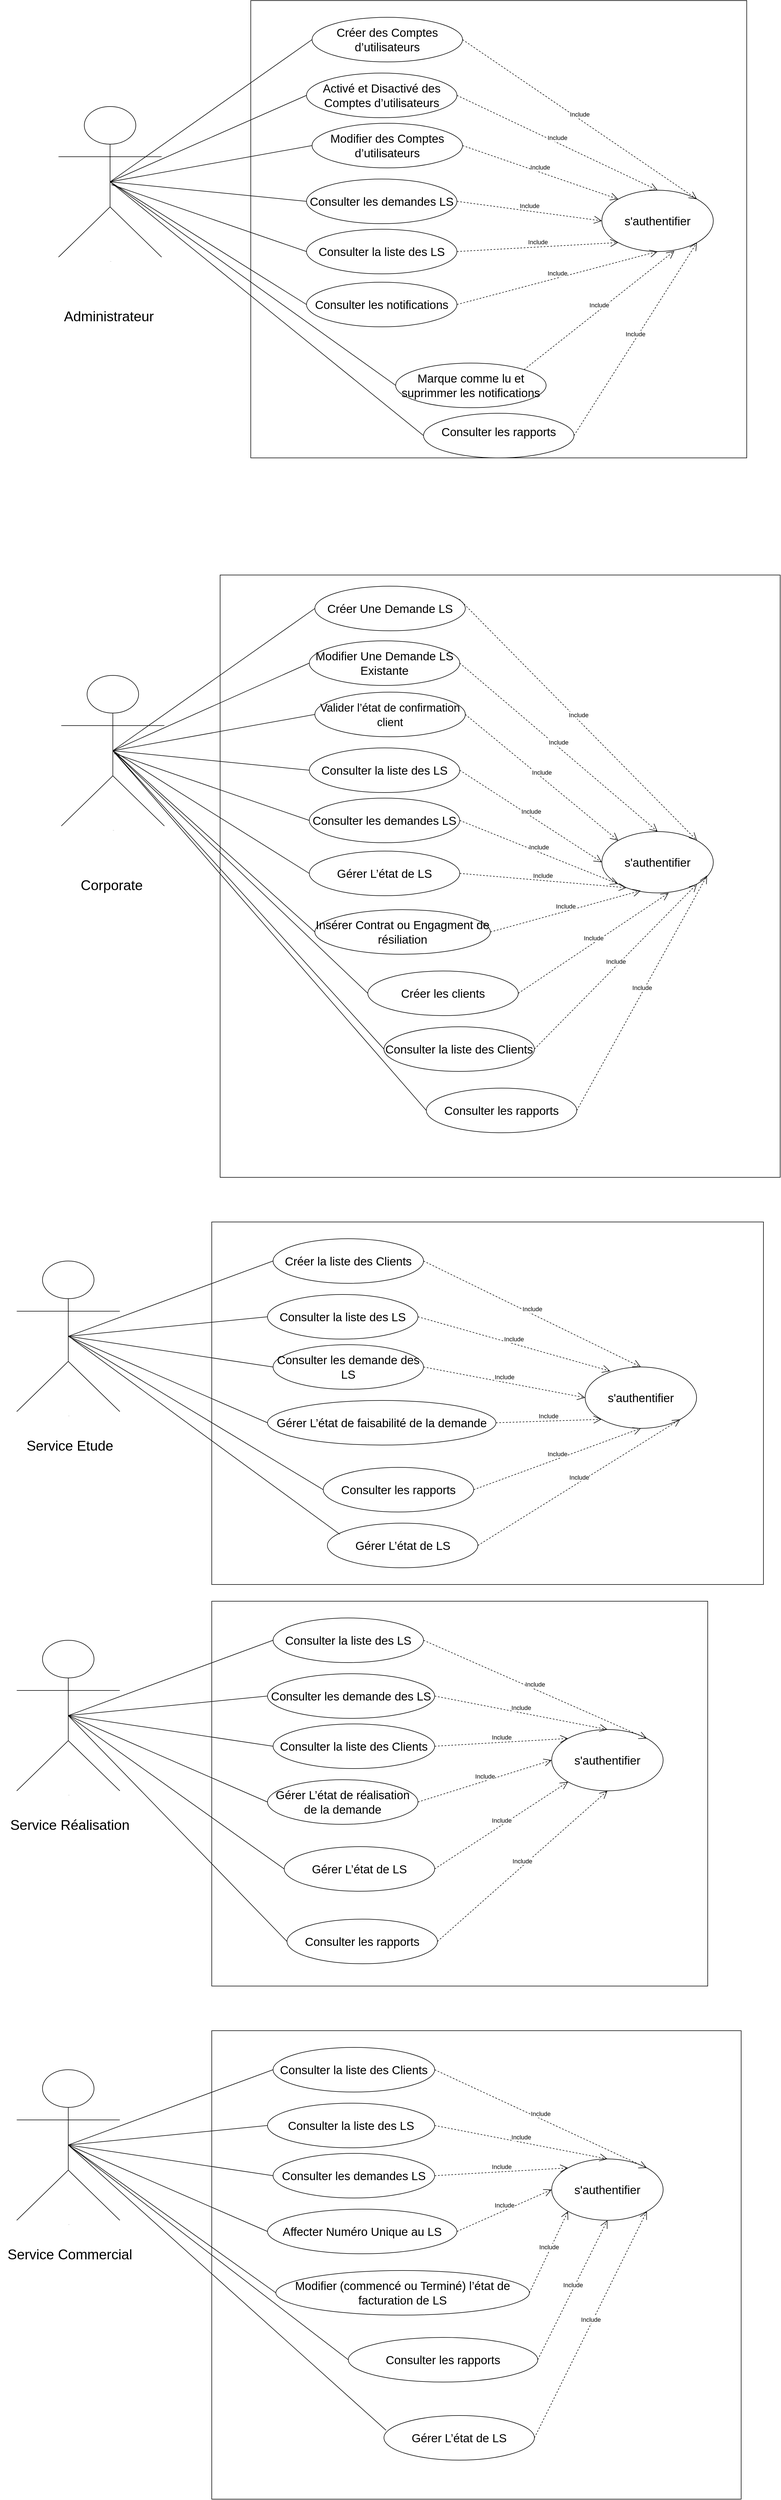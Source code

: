 <mxfile version="26.2.14">
  <diagram name="Page-1" id="JKB1Q_dsv453kCpJvN35">
    <mxGraphModel dx="4995" dy="2280" grid="1" gridSize="10" guides="1" tooltips="1" connect="1" arrows="1" fold="1" page="1" pageScale="1" pageWidth="827" pageHeight="1169" math="0" shadow="0">
      <root>
        <mxCell id="0" />
        <mxCell id="1" parent="0" />
        <mxCell id="adPUmb_lFDzNgX6bCpGh-2" value="" style="rounded=0;whiteSpace=wrap;html=1;" vertex="1" parent="1">
          <mxGeometry x="135" y="1070" width="1005" height="1080" as="geometry" />
        </mxCell>
        <mxCell id="adPUmb_lFDzNgX6bCpGh-3" value="" style="rounded=0;whiteSpace=wrap;html=1;" vertex="1" parent="1">
          <mxGeometry x="190" y="40" width="890" height="820" as="geometry" />
        </mxCell>
        <mxCell id="adPUmb_lFDzNgX6bCpGh-4" value="Actor" style="shape=umlActor;verticalLabelPosition=bottom;verticalAlign=top;html=1;outlineConnect=0;fontSize=1;" vertex="1" parent="1">
          <mxGeometry x="-155" y="230" width="185" height="270" as="geometry" />
        </mxCell>
        <mxCell id="adPUmb_lFDzNgX6bCpGh-5" value="Administrateur" style="text;html=1;align=center;verticalAlign=middle;resizable=0;points=[];autosize=1;strokeColor=none;fillColor=none;fontSize=25;" vertex="1" parent="1">
          <mxGeometry x="-155" y="585" width="180" height="40" as="geometry" />
        </mxCell>
        <mxCell id="adPUmb_lFDzNgX6bCpGh-6" value=" Créer des Comptes d’utilisateurs" style="ellipse;whiteSpace=wrap;html=1;fontSize=21;" vertex="1" parent="1">
          <mxGeometry x="300" y="70" width="270" height="80" as="geometry" />
        </mxCell>
        <mxCell id="adPUmb_lFDzNgX6bCpGh-7" value="&lt;font style=&quot;font-size: 21px;&quot;&gt;Consulter les demandes LS&lt;/font&gt;" style="ellipse;whiteSpace=wrap;html=1;" vertex="1" parent="1">
          <mxGeometry x="290" y="360" width="270" height="80" as="geometry" />
        </mxCell>
        <mxCell id="adPUmb_lFDzNgX6bCpGh-8" value="&lt;font style=&quot;font-size: 21px;&quot;&gt;Consulter la liste des LS&lt;/font&gt;" style="ellipse;whiteSpace=wrap;html=1;" vertex="1" parent="1">
          <mxGeometry x="290" y="450" width="270" height="80" as="geometry" />
        </mxCell>
        <mxCell id="adPUmb_lFDzNgX6bCpGh-9" value="&lt;font style=&quot;font-size: 21px;&quot;&gt;Activé et Disactivé des Comptes d’utilisateurs&lt;/font&gt;" style="ellipse;whiteSpace=wrap;html=1;" vertex="1" parent="1">
          <mxGeometry x="290" y="170" width="270" height="80" as="geometry" />
        </mxCell>
        <mxCell id="adPUmb_lFDzNgX6bCpGh-10" value="&lt;font style=&quot;font-size: 21px;&quot;&gt;Consulter les notifications&lt;/font&gt;" style="ellipse;whiteSpace=wrap;html=1;" vertex="1" parent="1">
          <mxGeometry x="290" y="545" width="270" height="80" as="geometry" />
        </mxCell>
        <mxCell id="adPUmb_lFDzNgX6bCpGh-11" value="&lt;font style=&quot;font-size: 21px;&quot;&gt;Marque comme lu et suprimmer les notifications&lt;/font&gt;" style="ellipse;whiteSpace=wrap;html=1;" vertex="1" parent="1">
          <mxGeometry x="450" y="690" width="270" height="80" as="geometry" />
        </mxCell>
        <mxCell id="adPUmb_lFDzNgX6bCpGh-12" value="Modifier des Comptes d’utilisateurs" style="ellipse;whiteSpace=wrap;html=1;fontSize=21;" vertex="1" parent="1">
          <mxGeometry x="300" y="260" width="270" height="80" as="geometry" />
        </mxCell>
        <mxCell id="adPUmb_lFDzNgX6bCpGh-13" value="&lt;font style=&quot;font-size: 21px;&quot;&gt;Consulter les rapports&lt;/font&gt;&lt;div&gt;&lt;br&gt;&lt;/div&gt;" style="ellipse;whiteSpace=wrap;html=1;" vertex="1" parent="1">
          <mxGeometry x="500" y="780" width="270" height="80" as="geometry" />
        </mxCell>
        <mxCell id="adPUmb_lFDzNgX6bCpGh-14" value="" style="endArrow=none;html=1;rounded=0;exitX=0.5;exitY=0.5;exitDx=0;exitDy=0;exitPerimeter=0;entryX=0;entryY=0.5;entryDx=0;entryDy=0;" edge="1" parent="1" source="adPUmb_lFDzNgX6bCpGh-4" target="adPUmb_lFDzNgX6bCpGh-6">
          <mxGeometry width="50" height="50" relative="1" as="geometry">
            <mxPoint x="190" y="450" as="sourcePoint" />
            <mxPoint x="240" y="400" as="targetPoint" />
          </mxGeometry>
        </mxCell>
        <mxCell id="adPUmb_lFDzNgX6bCpGh-15" value="" style="endArrow=none;html=1;rounded=0;exitX=0.5;exitY=0.5;exitDx=0;exitDy=0;exitPerimeter=0;entryX=0;entryY=0.5;entryDx=0;entryDy=0;" edge="1" parent="1" source="adPUmb_lFDzNgX6bCpGh-4" target="adPUmb_lFDzNgX6bCpGh-12">
          <mxGeometry width="50" height="50" relative="1" as="geometry">
            <mxPoint x="190" y="450" as="sourcePoint" />
            <mxPoint x="240" y="400" as="targetPoint" />
          </mxGeometry>
        </mxCell>
        <mxCell id="adPUmb_lFDzNgX6bCpGh-16" value="" style="endArrow=none;html=1;rounded=0;exitX=0.5;exitY=0.5;exitDx=0;exitDy=0;exitPerimeter=0;entryX=0;entryY=0.5;entryDx=0;entryDy=0;" edge="1" parent="1" source="adPUmb_lFDzNgX6bCpGh-4" target="adPUmb_lFDzNgX6bCpGh-9">
          <mxGeometry width="50" height="50" relative="1" as="geometry">
            <mxPoint x="190" y="450" as="sourcePoint" />
            <mxPoint x="240" y="400" as="targetPoint" />
          </mxGeometry>
        </mxCell>
        <mxCell id="adPUmb_lFDzNgX6bCpGh-17" value="" style="endArrow=none;html=1;rounded=0;exitX=0.5;exitY=0.5;exitDx=0;exitDy=0;exitPerimeter=0;entryX=0;entryY=0.5;entryDx=0;entryDy=0;" edge="1" parent="1" source="adPUmb_lFDzNgX6bCpGh-4" target="adPUmb_lFDzNgX6bCpGh-7">
          <mxGeometry width="50" height="50" relative="1" as="geometry">
            <mxPoint x="190" y="450" as="sourcePoint" />
            <mxPoint x="240" y="400" as="targetPoint" />
          </mxGeometry>
        </mxCell>
        <mxCell id="adPUmb_lFDzNgX6bCpGh-18" value="" style="endArrow=none;html=1;rounded=0;entryX=0;entryY=0.5;entryDx=0;entryDy=0;" edge="1" parent="1" target="adPUmb_lFDzNgX6bCpGh-8">
          <mxGeometry width="50" height="50" relative="1" as="geometry">
            <mxPoint x="-60" y="370" as="sourcePoint" />
            <mxPoint x="240" y="400" as="targetPoint" />
          </mxGeometry>
        </mxCell>
        <mxCell id="adPUmb_lFDzNgX6bCpGh-19" value="" style="endArrow=none;html=1;rounded=0;entryX=0;entryY=0.5;entryDx=0;entryDy=0;exitX=0.5;exitY=0.5;exitDx=0;exitDy=0;exitPerimeter=0;" edge="1" parent="1" source="adPUmb_lFDzNgX6bCpGh-4" target="adPUmb_lFDzNgX6bCpGh-10">
          <mxGeometry width="50" height="50" relative="1" as="geometry">
            <mxPoint y="340" as="sourcePoint" />
            <mxPoint x="240" y="400" as="targetPoint" />
          </mxGeometry>
        </mxCell>
        <mxCell id="adPUmb_lFDzNgX6bCpGh-20" value="" style="endArrow=none;html=1;rounded=0;entryX=0;entryY=0.5;entryDx=0;entryDy=0;" edge="1" parent="1" target="adPUmb_lFDzNgX6bCpGh-11">
          <mxGeometry width="50" height="50" relative="1" as="geometry">
            <mxPoint x="-62" y="365" as="sourcePoint" />
            <mxPoint x="240" y="400" as="targetPoint" />
          </mxGeometry>
        </mxCell>
        <mxCell id="adPUmb_lFDzNgX6bCpGh-21" value="" style="endArrow=none;html=1;rounded=0;exitX=0.5;exitY=0.5;exitDx=0;exitDy=0;exitPerimeter=0;entryX=0;entryY=0.5;entryDx=0;entryDy=0;" edge="1" parent="1" source="adPUmb_lFDzNgX6bCpGh-4" target="adPUmb_lFDzNgX6bCpGh-13">
          <mxGeometry width="50" height="50" relative="1" as="geometry">
            <mxPoint x="190" y="520" as="sourcePoint" />
            <mxPoint x="240" y="470" as="targetPoint" />
          </mxGeometry>
        </mxCell>
        <mxCell id="adPUmb_lFDzNgX6bCpGh-22" value="Actor" style="shape=umlActor;verticalLabelPosition=bottom;verticalAlign=top;html=1;outlineConnect=0;fontSize=1;" vertex="1" parent="1">
          <mxGeometry x="-150" y="1250" width="185" height="270" as="geometry" />
        </mxCell>
        <mxCell id="adPUmb_lFDzNgX6bCpGh-23" value="Corporate" style="text;html=1;align=center;verticalAlign=middle;resizable=0;points=[];autosize=1;strokeColor=none;fillColor=none;fontSize=25;" vertex="1" parent="1">
          <mxGeometry x="-125" y="1605" width="130" height="40" as="geometry" />
        </mxCell>
        <mxCell id="adPUmb_lFDzNgX6bCpGh-24" value=" Créer Une Demande LS" style="ellipse;whiteSpace=wrap;html=1;fontSize=21;" vertex="1" parent="1">
          <mxGeometry x="305" y="1090" width="270" height="80" as="geometry" />
        </mxCell>
        <mxCell id="adPUmb_lFDzNgX6bCpGh-25" value="&lt;font style=&quot;font-size: 21px;&quot;&gt;Consulter la liste des LS&lt;/font&gt;" style="ellipse;whiteSpace=wrap;html=1;" vertex="1" parent="1">
          <mxGeometry x="295" y="1380" width="270" height="80" as="geometry" />
        </mxCell>
        <mxCell id="adPUmb_lFDzNgX6bCpGh-26" value="&lt;font style=&quot;font-size: 21px;&quot;&gt;Modifier Une Demande LS&lt;/font&gt;&lt;div&gt;&lt;font style=&quot;font-size: 21px;&quot;&gt;Existante&lt;/font&gt;&lt;/div&gt;" style="ellipse;whiteSpace=wrap;html=1;" vertex="1" parent="1">
          <mxGeometry x="295" y="1188" width="270" height="80" as="geometry" />
        </mxCell>
        <mxCell id="adPUmb_lFDzNgX6bCpGh-27" value="&lt;font style=&quot;font-size: 21px;&quot;&gt;Gérer L’état de LS&lt;/font&gt;" style="ellipse;whiteSpace=wrap;html=1;" vertex="1" parent="1">
          <mxGeometry x="295" y="1565" width="270" height="80" as="geometry" />
        </mxCell>
        <mxCell id="adPUmb_lFDzNgX6bCpGh-28" value="&lt;font style=&quot;font-size: 21px;&quot;&gt;Insérer Contrat ou Engagment de résiliation&lt;/font&gt;" style="ellipse;whiteSpace=wrap;html=1;" vertex="1" parent="1">
          <mxGeometry x="305" y="1670" width="315" height="80" as="geometry" />
        </mxCell>
        <mxCell id="adPUmb_lFDzNgX6bCpGh-29" value="&lt;font style=&quot;font-size: 20px;&quot;&gt;Valider l’état de confirmation client&lt;/font&gt;" style="ellipse;whiteSpace=wrap;html=1;fontSize=21;" vertex="1" parent="1">
          <mxGeometry x="305" y="1280" width="270" height="80" as="geometry" />
        </mxCell>
        <mxCell id="adPUmb_lFDzNgX6bCpGh-30" value="&lt;div&gt;&lt;font style=&quot;font-size: 21px;&quot;&gt;Créer les clients&lt;/font&gt;&lt;/div&gt;" style="ellipse;whiteSpace=wrap;html=1;" vertex="1" parent="1">
          <mxGeometry x="400" y="1780" width="270" height="80" as="geometry" />
        </mxCell>
        <mxCell id="adPUmb_lFDzNgX6bCpGh-31" value="" style="endArrow=none;html=1;rounded=0;exitX=0.5;exitY=0.5;exitDx=0;exitDy=0;exitPerimeter=0;entryX=0;entryY=0.5;entryDx=0;entryDy=0;" edge="1" parent="1" source="adPUmb_lFDzNgX6bCpGh-22" target="adPUmb_lFDzNgX6bCpGh-24">
          <mxGeometry width="50" height="50" relative="1" as="geometry">
            <mxPoint x="195" y="1470" as="sourcePoint" />
            <mxPoint x="245" y="1420" as="targetPoint" />
          </mxGeometry>
        </mxCell>
        <mxCell id="adPUmb_lFDzNgX6bCpGh-32" value="" style="endArrow=none;html=1;rounded=0;exitX=0.5;exitY=0.5;exitDx=0;exitDy=0;exitPerimeter=0;entryX=0;entryY=0.5;entryDx=0;entryDy=0;" edge="1" parent="1" source="adPUmb_lFDzNgX6bCpGh-22" target="adPUmb_lFDzNgX6bCpGh-29">
          <mxGeometry width="50" height="50" relative="1" as="geometry">
            <mxPoint x="195" y="1470" as="sourcePoint" />
            <mxPoint x="245" y="1420" as="targetPoint" />
          </mxGeometry>
        </mxCell>
        <mxCell id="adPUmb_lFDzNgX6bCpGh-33" value="" style="endArrow=none;html=1;rounded=0;exitX=0.5;exitY=0.5;exitDx=0;exitDy=0;exitPerimeter=0;entryX=0;entryY=0.5;entryDx=0;entryDy=0;" edge="1" parent="1" source="adPUmb_lFDzNgX6bCpGh-22" target="adPUmb_lFDzNgX6bCpGh-26">
          <mxGeometry width="50" height="50" relative="1" as="geometry">
            <mxPoint x="195" y="1470" as="sourcePoint" />
            <mxPoint x="245" y="1420" as="targetPoint" />
          </mxGeometry>
        </mxCell>
        <mxCell id="adPUmb_lFDzNgX6bCpGh-34" value="" style="endArrow=none;html=1;rounded=0;exitX=0.5;exitY=0.5;exitDx=0;exitDy=0;exitPerimeter=0;entryX=0;entryY=0.5;entryDx=0;entryDy=0;" edge="1" parent="1" source="adPUmb_lFDzNgX6bCpGh-22" target="adPUmb_lFDzNgX6bCpGh-25">
          <mxGeometry width="50" height="50" relative="1" as="geometry">
            <mxPoint x="195" y="1470" as="sourcePoint" />
            <mxPoint x="245" y="1420" as="targetPoint" />
          </mxGeometry>
        </mxCell>
        <mxCell id="adPUmb_lFDzNgX6bCpGh-35" value="" style="endArrow=none;html=1;rounded=0;entryX=0;entryY=0.5;entryDx=0;entryDy=0;" edge="1" parent="1" target="adPUmb_lFDzNgX6bCpGh-39">
          <mxGeometry width="50" height="50" relative="1" as="geometry">
            <mxPoint x="-55" y="1390" as="sourcePoint" />
            <mxPoint x="240" y="1490" as="targetPoint" />
          </mxGeometry>
        </mxCell>
        <mxCell id="adPUmb_lFDzNgX6bCpGh-36" value="" style="endArrow=none;html=1;rounded=0;entryX=0;entryY=0.5;entryDx=0;entryDy=0;exitX=0.5;exitY=0.5;exitDx=0;exitDy=0;exitPerimeter=0;" edge="1" parent="1" source="adPUmb_lFDzNgX6bCpGh-22" target="adPUmb_lFDzNgX6bCpGh-27">
          <mxGeometry width="50" height="50" relative="1" as="geometry">
            <mxPoint x="5" y="1360" as="sourcePoint" />
            <mxPoint x="245" y="1420" as="targetPoint" />
          </mxGeometry>
        </mxCell>
        <mxCell id="adPUmb_lFDzNgX6bCpGh-37" value="" style="endArrow=none;html=1;rounded=0;entryX=0;entryY=0.5;entryDx=0;entryDy=0;" edge="1" parent="1" target="adPUmb_lFDzNgX6bCpGh-28">
          <mxGeometry width="50" height="50" relative="1" as="geometry">
            <mxPoint x="-57" y="1385" as="sourcePoint" />
            <mxPoint x="245" y="1420" as="targetPoint" />
          </mxGeometry>
        </mxCell>
        <mxCell id="adPUmb_lFDzNgX6bCpGh-38" value="" style="endArrow=none;html=1;rounded=0;exitX=0.5;exitY=0.5;exitDx=0;exitDy=0;exitPerimeter=0;entryX=0;entryY=0.5;entryDx=0;entryDy=0;" edge="1" parent="1" source="adPUmb_lFDzNgX6bCpGh-22" target="adPUmb_lFDzNgX6bCpGh-30">
          <mxGeometry width="50" height="50" relative="1" as="geometry">
            <mxPoint x="195" y="1540" as="sourcePoint" />
            <mxPoint x="245" y="1490" as="targetPoint" />
          </mxGeometry>
        </mxCell>
        <mxCell id="adPUmb_lFDzNgX6bCpGh-39" value="&lt;font style=&quot;font-size: 21px;&quot;&gt;Consulter les demandes LS&lt;/font&gt;" style="ellipse;whiteSpace=wrap;html=1;" vertex="1" parent="1">
          <mxGeometry x="295" y="1470" width="270" height="80" as="geometry" />
        </mxCell>
        <mxCell id="adPUmb_lFDzNgX6bCpGh-40" value="&lt;div&gt;&lt;font style=&quot;font-size: 21px;&quot;&gt;Consulter la liste des Clients&lt;/font&gt;&lt;/div&gt;" style="ellipse;whiteSpace=wrap;html=1;" vertex="1" parent="1">
          <mxGeometry x="429" y="1880" width="270" height="80" as="geometry" />
        </mxCell>
        <mxCell id="adPUmb_lFDzNgX6bCpGh-41" value="&lt;div&gt;&lt;font style=&quot;font-size: 21px;&quot;&gt;Consulter les rapports&lt;/font&gt;&lt;/div&gt;" style="ellipse;whiteSpace=wrap;html=1;" vertex="1" parent="1">
          <mxGeometry x="505" y="1990" width="270" height="80" as="geometry" />
        </mxCell>
        <mxCell id="adPUmb_lFDzNgX6bCpGh-42" value="" style="endArrow=none;html=1;rounded=0;entryX=0.5;entryY=0.5;entryDx=0;entryDy=0;entryPerimeter=0;exitX=0;exitY=0.5;exitDx=0;exitDy=0;" edge="1" parent="1" source="adPUmb_lFDzNgX6bCpGh-40" target="adPUmb_lFDzNgX6bCpGh-22">
          <mxGeometry width="50" height="50" relative="1" as="geometry">
            <mxPoint x="590" y="1700" as="sourcePoint" />
            <mxPoint x="640" y="1650" as="targetPoint" />
          </mxGeometry>
        </mxCell>
        <mxCell id="adPUmb_lFDzNgX6bCpGh-43" value="" style="endArrow=none;html=1;rounded=0;entryX=0.5;entryY=0.5;entryDx=0;entryDy=0;entryPerimeter=0;exitX=0;exitY=0.5;exitDx=0;exitDy=0;" edge="1" parent="1" source="adPUmb_lFDzNgX6bCpGh-41" target="adPUmb_lFDzNgX6bCpGh-22">
          <mxGeometry width="50" height="50" relative="1" as="geometry">
            <mxPoint x="590" y="1700" as="sourcePoint" />
            <mxPoint x="640" y="1650" as="targetPoint" />
          </mxGeometry>
        </mxCell>
        <mxCell id="adPUmb_lFDzNgX6bCpGh-44" value="" style="rounded=0;whiteSpace=wrap;html=1;" vertex="1" parent="1">
          <mxGeometry x="120" y="2230" width="990" height="650" as="geometry" />
        </mxCell>
        <mxCell id="adPUmb_lFDzNgX6bCpGh-45" value="Actor" style="shape=umlActor;verticalLabelPosition=bottom;verticalAlign=top;html=1;outlineConnect=0;fontSize=1;" vertex="1" parent="1">
          <mxGeometry x="-230" y="2300" width="185" height="270" as="geometry" />
        </mxCell>
        <mxCell id="adPUmb_lFDzNgX6bCpGh-46" value="Service Etude" style="text;html=1;align=center;verticalAlign=middle;resizable=0;points=[];autosize=1;strokeColor=none;fillColor=none;fontSize=25;" vertex="1" parent="1">
          <mxGeometry x="-225" y="2610" width="180" height="40" as="geometry" />
        </mxCell>
        <mxCell id="adPUmb_lFDzNgX6bCpGh-47" value=" Créer la liste des Clients" style="ellipse;whiteSpace=wrap;html=1;fontSize=21;" vertex="1" parent="1">
          <mxGeometry x="230" y="2260" width="270" height="80" as="geometry" />
        </mxCell>
        <mxCell id="adPUmb_lFDzNgX6bCpGh-48" value="&lt;font style=&quot;font-size: 21px;&quot;&gt;Gérer L’état de faisabilité de la demande&lt;/font&gt;" style="ellipse;whiteSpace=wrap;html=1;" vertex="1" parent="1">
          <mxGeometry x="220" y="2550" width="410" height="80" as="geometry" />
        </mxCell>
        <mxCell id="adPUmb_lFDzNgX6bCpGh-49" value="&lt;font style=&quot;font-size: 21px;&quot;&gt;Consulter les rapports&lt;/font&gt;" style="ellipse;whiteSpace=wrap;html=1;" vertex="1" parent="1">
          <mxGeometry x="320" y="2670" width="270" height="80" as="geometry" />
        </mxCell>
        <mxCell id="adPUmb_lFDzNgX6bCpGh-50" value="&lt;font style=&quot;font-size: 21px;&quot;&gt;Consulter la liste des LS&lt;/font&gt;" style="ellipse;whiteSpace=wrap;html=1;" vertex="1" parent="1">
          <mxGeometry x="220" y="2360" width="270" height="80" as="geometry" />
        </mxCell>
        <mxCell id="adPUmb_lFDzNgX6bCpGh-51" value="Consulter les demande des LS" style="ellipse;whiteSpace=wrap;html=1;fontSize=21;" vertex="1" parent="1">
          <mxGeometry x="230" y="2450" width="270" height="80" as="geometry" />
        </mxCell>
        <mxCell id="adPUmb_lFDzNgX6bCpGh-52" value="" style="endArrow=none;html=1;rounded=0;exitX=0.5;exitY=0.5;exitDx=0;exitDy=0;exitPerimeter=0;entryX=0;entryY=0.5;entryDx=0;entryDy=0;" edge="1" parent="1" source="adPUmb_lFDzNgX6bCpGh-45" target="adPUmb_lFDzNgX6bCpGh-47">
          <mxGeometry width="50" height="50" relative="1" as="geometry">
            <mxPoint x="120" y="2640" as="sourcePoint" />
            <mxPoint x="170" y="2590" as="targetPoint" />
          </mxGeometry>
        </mxCell>
        <mxCell id="adPUmb_lFDzNgX6bCpGh-53" value="" style="endArrow=none;html=1;rounded=0;exitX=0.5;exitY=0.5;exitDx=0;exitDy=0;exitPerimeter=0;entryX=0;entryY=0.5;entryDx=0;entryDy=0;" edge="1" parent="1" source="adPUmb_lFDzNgX6bCpGh-45" target="adPUmb_lFDzNgX6bCpGh-51">
          <mxGeometry width="50" height="50" relative="1" as="geometry">
            <mxPoint x="120" y="2640" as="sourcePoint" />
            <mxPoint x="170" y="2590" as="targetPoint" />
          </mxGeometry>
        </mxCell>
        <mxCell id="adPUmb_lFDzNgX6bCpGh-54" value="" style="endArrow=none;html=1;rounded=0;exitX=0.5;exitY=0.5;exitDx=0;exitDy=0;exitPerimeter=0;entryX=0;entryY=0.5;entryDx=0;entryDy=0;" edge="1" parent="1" source="adPUmb_lFDzNgX6bCpGh-45" target="adPUmb_lFDzNgX6bCpGh-50">
          <mxGeometry width="50" height="50" relative="1" as="geometry">
            <mxPoint x="120" y="2640" as="sourcePoint" />
            <mxPoint x="170" y="2590" as="targetPoint" />
          </mxGeometry>
        </mxCell>
        <mxCell id="adPUmb_lFDzNgX6bCpGh-55" value="" style="endArrow=none;html=1;rounded=0;exitX=0.5;exitY=0.5;exitDx=0;exitDy=0;exitPerimeter=0;entryX=0;entryY=0.5;entryDx=0;entryDy=0;" edge="1" parent="1" source="adPUmb_lFDzNgX6bCpGh-45" target="adPUmb_lFDzNgX6bCpGh-48">
          <mxGeometry width="50" height="50" relative="1" as="geometry">
            <mxPoint x="120" y="2640" as="sourcePoint" />
            <mxPoint x="170" y="2590" as="targetPoint" />
          </mxGeometry>
        </mxCell>
        <mxCell id="adPUmb_lFDzNgX6bCpGh-56" value="" style="endArrow=none;html=1;rounded=0;entryX=0;entryY=0.5;entryDx=0;entryDy=0;exitX=0.5;exitY=0.5;exitDx=0;exitDy=0;exitPerimeter=0;" edge="1" parent="1" source="adPUmb_lFDzNgX6bCpGh-45" target="adPUmb_lFDzNgX6bCpGh-49">
          <mxGeometry width="50" height="50" relative="1" as="geometry">
            <mxPoint x="-130" y="2560" as="sourcePoint" />
            <mxPoint x="170" y="2590" as="targetPoint" />
          </mxGeometry>
        </mxCell>
        <mxCell id="adPUmb_lFDzNgX6bCpGh-57" value="" style="rounded=0;whiteSpace=wrap;html=1;" vertex="1" parent="1">
          <mxGeometry x="120" y="2910" width="890" height="690" as="geometry" />
        </mxCell>
        <mxCell id="adPUmb_lFDzNgX6bCpGh-58" value="Actor" style="shape=umlActor;verticalLabelPosition=bottom;verticalAlign=top;html=1;outlineConnect=0;fontSize=1;" vertex="1" parent="1">
          <mxGeometry x="-230" y="2980" width="185" height="270" as="geometry" />
        </mxCell>
        <mxCell id="adPUmb_lFDzNgX6bCpGh-59" value="Service Réalisation" style="text;html=1;align=center;verticalAlign=middle;resizable=0;points=[];autosize=1;strokeColor=none;fillColor=none;fontSize=25;" vertex="1" parent="1">
          <mxGeometry x="-255" y="3290" width="240" height="40" as="geometry" />
        </mxCell>
        <mxCell id="adPUmb_lFDzNgX6bCpGh-60" value=" Consulter la liste des LS" style="ellipse;whiteSpace=wrap;html=1;fontSize=21;" vertex="1" parent="1">
          <mxGeometry x="230" y="2940" width="270" height="80" as="geometry" />
        </mxCell>
        <mxCell id="adPUmb_lFDzNgX6bCpGh-61" value="&lt;font style=&quot;font-size: 21px;&quot;&gt;Gérer L’état de réalisation de la demande&lt;/font&gt;" style="ellipse;whiteSpace=wrap;html=1;" vertex="1" parent="1">
          <mxGeometry x="220" y="3230" width="270" height="80" as="geometry" />
        </mxCell>
        <mxCell id="adPUmb_lFDzNgX6bCpGh-62" value="&lt;font style=&quot;font-size: 21px;&quot;&gt;Consulter les demande des LS&lt;/font&gt;" style="ellipse;whiteSpace=wrap;html=1;" vertex="1" parent="1">
          <mxGeometry x="220" y="3040" width="300" height="80" as="geometry" />
        </mxCell>
        <mxCell id="adPUmb_lFDzNgX6bCpGh-63" value="Consulter la liste des Clients" style="ellipse;whiteSpace=wrap;html=1;fontSize=21;" vertex="1" parent="1">
          <mxGeometry x="230" y="3130" width="290" height="80" as="geometry" />
        </mxCell>
        <mxCell id="adPUmb_lFDzNgX6bCpGh-64" value="" style="endArrow=none;html=1;rounded=0;exitX=0.5;exitY=0.5;exitDx=0;exitDy=0;exitPerimeter=0;entryX=0;entryY=0.5;entryDx=0;entryDy=0;" edge="1" parent="1" source="adPUmb_lFDzNgX6bCpGh-58" target="adPUmb_lFDzNgX6bCpGh-60">
          <mxGeometry width="50" height="50" relative="1" as="geometry">
            <mxPoint x="120" y="3320" as="sourcePoint" />
            <mxPoint x="170" y="3270" as="targetPoint" />
          </mxGeometry>
        </mxCell>
        <mxCell id="adPUmb_lFDzNgX6bCpGh-65" value="" style="endArrow=none;html=1;rounded=0;exitX=0.5;exitY=0.5;exitDx=0;exitDy=0;exitPerimeter=0;entryX=0;entryY=0.5;entryDx=0;entryDy=0;" edge="1" parent="1" source="adPUmb_lFDzNgX6bCpGh-58" target="adPUmb_lFDzNgX6bCpGh-63">
          <mxGeometry width="50" height="50" relative="1" as="geometry">
            <mxPoint x="120" y="3320" as="sourcePoint" />
            <mxPoint x="170" y="3270" as="targetPoint" />
          </mxGeometry>
        </mxCell>
        <mxCell id="adPUmb_lFDzNgX6bCpGh-66" value="" style="endArrow=none;html=1;rounded=0;exitX=0.5;exitY=0.5;exitDx=0;exitDy=0;exitPerimeter=0;entryX=0;entryY=0.5;entryDx=0;entryDy=0;" edge="1" parent="1" source="adPUmb_lFDzNgX6bCpGh-58" target="adPUmb_lFDzNgX6bCpGh-62">
          <mxGeometry width="50" height="50" relative="1" as="geometry">
            <mxPoint x="120" y="3320" as="sourcePoint" />
            <mxPoint x="170" y="3270" as="targetPoint" />
          </mxGeometry>
        </mxCell>
        <mxCell id="adPUmb_lFDzNgX6bCpGh-67" value="" style="endArrow=none;html=1;rounded=0;exitX=0.5;exitY=0.5;exitDx=0;exitDy=0;exitPerimeter=0;entryX=0;entryY=0.5;entryDx=0;entryDy=0;" edge="1" parent="1" source="adPUmb_lFDzNgX6bCpGh-58" target="adPUmb_lFDzNgX6bCpGh-61">
          <mxGeometry width="50" height="50" relative="1" as="geometry">
            <mxPoint x="120" y="3320" as="sourcePoint" />
            <mxPoint x="170" y="3270" as="targetPoint" />
          </mxGeometry>
        </mxCell>
        <mxCell id="adPUmb_lFDzNgX6bCpGh-68" value="&lt;font style=&quot;font-size: 21px;&quot;&gt;Consulter les rapports&lt;/font&gt;" style="ellipse;whiteSpace=wrap;html=1;" vertex="1" parent="1">
          <mxGeometry x="255" y="3480" width="270" height="80" as="geometry" />
        </mxCell>
        <mxCell id="adPUmb_lFDzNgX6bCpGh-69" value="&lt;font style=&quot;font-size: 21px;&quot;&gt;Gérer L’état de LS&lt;/font&gt;" style="ellipse;whiteSpace=wrap;html=1;" vertex="1" parent="1">
          <mxGeometry x="250" y="3350" width="270" height="80" as="geometry" />
        </mxCell>
        <mxCell id="adPUmb_lFDzNgX6bCpGh-70" value="" style="rounded=0;whiteSpace=wrap;html=1;" vertex="1" parent="1">
          <mxGeometry x="120" y="3680" width="950" height="840" as="geometry" />
        </mxCell>
        <mxCell id="adPUmb_lFDzNgX6bCpGh-71" value="Actor" style="shape=umlActor;verticalLabelPosition=bottom;verticalAlign=top;html=1;outlineConnect=0;fontSize=1;" vertex="1" parent="1">
          <mxGeometry x="-230" y="3750" width="185" height="270" as="geometry" />
        </mxCell>
        <mxCell id="adPUmb_lFDzNgX6bCpGh-72" value=" Service Commercial" style="text;html=1;align=center;verticalAlign=middle;resizable=0;points=[];autosize=1;strokeColor=none;fillColor=none;fontSize=25;" vertex="1" parent="1">
          <mxGeometry x="-260" y="4060" width="250" height="40" as="geometry" />
        </mxCell>
        <mxCell id="adPUmb_lFDzNgX6bCpGh-73" value=" Consulter la liste des Clients" style="ellipse;whiteSpace=wrap;html=1;fontSize=21;" vertex="1" parent="1">
          <mxGeometry x="230" y="3710" width="290" height="80" as="geometry" />
        </mxCell>
        <mxCell id="adPUmb_lFDzNgX6bCpGh-74" value="&lt;font style=&quot;font-size: 21px;&quot;&gt;Affecter Numéro Unique au LS&lt;/font&gt;" style="ellipse;whiteSpace=wrap;html=1;" vertex="1" parent="1">
          <mxGeometry x="220" y="4000" width="340" height="80" as="geometry" />
        </mxCell>
        <mxCell id="adPUmb_lFDzNgX6bCpGh-75" value="&lt;font style=&quot;font-size: 21px;&quot;&gt; Consulter la liste des LS&lt;/font&gt;" style="ellipse;whiteSpace=wrap;html=1;" vertex="1" parent="1">
          <mxGeometry x="220" y="3810" width="300" height="80" as="geometry" />
        </mxCell>
        <mxCell id="adPUmb_lFDzNgX6bCpGh-76" value="Consulter les demandes LS" style="ellipse;whiteSpace=wrap;html=1;fontSize=21;" vertex="1" parent="1">
          <mxGeometry x="230" y="3900" width="290" height="80" as="geometry" />
        </mxCell>
        <mxCell id="adPUmb_lFDzNgX6bCpGh-77" value="" style="endArrow=none;html=1;rounded=0;exitX=0.5;exitY=0.5;exitDx=0;exitDy=0;exitPerimeter=0;entryX=0;entryY=0.5;entryDx=0;entryDy=0;" edge="1" parent="1" source="adPUmb_lFDzNgX6bCpGh-71" target="adPUmb_lFDzNgX6bCpGh-73">
          <mxGeometry width="50" height="50" relative="1" as="geometry">
            <mxPoint x="120" y="4090" as="sourcePoint" />
            <mxPoint x="170" y="4040" as="targetPoint" />
          </mxGeometry>
        </mxCell>
        <mxCell id="adPUmb_lFDzNgX6bCpGh-78" value="" style="endArrow=none;html=1;rounded=0;exitX=0.5;exitY=0.5;exitDx=0;exitDy=0;exitPerimeter=0;entryX=0;entryY=0.5;entryDx=0;entryDy=0;" edge="1" parent="1" source="adPUmb_lFDzNgX6bCpGh-71" target="adPUmb_lFDzNgX6bCpGh-76">
          <mxGeometry width="50" height="50" relative="1" as="geometry">
            <mxPoint x="120" y="4090" as="sourcePoint" />
            <mxPoint x="170" y="4040" as="targetPoint" />
          </mxGeometry>
        </mxCell>
        <mxCell id="adPUmb_lFDzNgX6bCpGh-79" value="" style="endArrow=none;html=1;rounded=0;exitX=0.5;exitY=0.5;exitDx=0;exitDy=0;exitPerimeter=0;entryX=0;entryY=0.5;entryDx=0;entryDy=0;" edge="1" parent="1" source="adPUmb_lFDzNgX6bCpGh-71" target="adPUmb_lFDzNgX6bCpGh-75">
          <mxGeometry width="50" height="50" relative="1" as="geometry">
            <mxPoint x="120" y="4090" as="sourcePoint" />
            <mxPoint x="170" y="4040" as="targetPoint" />
          </mxGeometry>
        </mxCell>
        <mxCell id="adPUmb_lFDzNgX6bCpGh-80" value="" style="endArrow=none;html=1;rounded=0;exitX=0.5;exitY=0.5;exitDx=0;exitDy=0;exitPerimeter=0;entryX=0;entryY=0.5;entryDx=0;entryDy=0;" edge="1" parent="1" source="adPUmb_lFDzNgX6bCpGh-71" target="adPUmb_lFDzNgX6bCpGh-74">
          <mxGeometry width="50" height="50" relative="1" as="geometry">
            <mxPoint x="120" y="4090" as="sourcePoint" />
            <mxPoint x="170" y="4040" as="targetPoint" />
          </mxGeometry>
        </mxCell>
        <mxCell id="adPUmb_lFDzNgX6bCpGh-81" value="&lt;font style=&quot;font-size: 21px;&quot;&gt; Modifier (commencé ou Terminé) l’état de facturation de LS&lt;br&gt;&lt;/font&gt;" style="ellipse;whiteSpace=wrap;html=1;" vertex="1" parent="1">
          <mxGeometry x="235" y="4110" width="455" height="80" as="geometry" />
        </mxCell>
        <mxCell id="adPUmb_lFDzNgX6bCpGh-82" value="" style="endArrow=none;html=1;rounded=0;entryX=0.5;entryY=0.5;entryDx=0;entryDy=0;entryPerimeter=0;exitX=0;exitY=0.5;exitDx=0;exitDy=0;" edge="1" parent="1" source="adPUmb_lFDzNgX6bCpGh-69" target="adPUmb_lFDzNgX6bCpGh-58">
          <mxGeometry width="50" height="50" relative="1" as="geometry">
            <mxPoint x="-100" y="3460" as="sourcePoint" />
            <mxPoint x="-50" y="3410" as="targetPoint" />
          </mxGeometry>
        </mxCell>
        <mxCell id="adPUmb_lFDzNgX6bCpGh-83" value="" style="endArrow=none;html=1;rounded=0;entryX=0.5;entryY=0.5;entryDx=0;entryDy=0;entryPerimeter=0;exitX=0;exitY=0.5;exitDx=0;exitDy=0;" edge="1" parent="1" source="adPUmb_lFDzNgX6bCpGh-68" target="adPUmb_lFDzNgX6bCpGh-58">
          <mxGeometry width="50" height="50" relative="1" as="geometry">
            <mxPoint x="-100" y="3460" as="sourcePoint" />
            <mxPoint x="-50" y="3410" as="targetPoint" />
          </mxGeometry>
        </mxCell>
        <mxCell id="adPUmb_lFDzNgX6bCpGh-84" value="" style="endArrow=none;html=1;rounded=0;entryX=0.5;entryY=0.5;entryDx=0;entryDy=0;entryPerimeter=0;exitX=0;exitY=0.5;exitDx=0;exitDy=0;" edge="1" parent="1" source="adPUmb_lFDzNgX6bCpGh-81" target="adPUmb_lFDzNgX6bCpGh-71">
          <mxGeometry width="50" height="50" relative="1" as="geometry">
            <mxPoint x="-100" y="4210" as="sourcePoint" />
            <mxPoint x="-50" y="4160" as="targetPoint" />
          </mxGeometry>
        </mxCell>
        <mxCell id="adPUmb_lFDzNgX6bCpGh-85" value="&lt;span style=&quot;font-size: 21px;&quot;&gt;Consulter les rapports&lt;/span&gt;" style="ellipse;whiteSpace=wrap;html=1;" vertex="1" parent="1">
          <mxGeometry x="365" y="4230" width="340" height="80" as="geometry" />
        </mxCell>
        <mxCell id="adPUmb_lFDzNgX6bCpGh-86" value="" style="endArrow=none;html=1;rounded=0;exitX=0.5;exitY=0.5;exitDx=0;exitDy=0;exitPerimeter=0;entryX=0;entryY=0.5;entryDx=0;entryDy=0;" edge="1" parent="1" source="adPUmb_lFDzNgX6bCpGh-71" target="adPUmb_lFDzNgX6bCpGh-85">
          <mxGeometry width="50" height="50" relative="1" as="geometry">
            <mxPoint x="230" y="4000" as="sourcePoint" />
            <mxPoint x="280" y="3950" as="targetPoint" />
          </mxGeometry>
        </mxCell>
        <mxCell id="adPUmb_lFDzNgX6bCpGh-87" value="&lt;font style=&quot;font-size: 21px;&quot;&gt;s&#39;authentifier&lt;/font&gt;" style="ellipse;whiteSpace=wrap;html=1;" vertex="1" parent="1">
          <mxGeometry x="820" y="1530" width="200" height="110" as="geometry" />
        </mxCell>
        <mxCell id="adPUmb_lFDzNgX6bCpGh-88" value="&lt;font style=&quot;font-size: 21px;&quot;&gt;s&#39;authentifier&lt;/font&gt;" style="ellipse;whiteSpace=wrap;html=1;" vertex="1" parent="1">
          <mxGeometry x="820" y="380" width="200" height="110" as="geometry" />
        </mxCell>
        <mxCell id="adPUmb_lFDzNgX6bCpGh-89" value="&lt;font style=&quot;font-size: 21px;&quot;&gt;s&#39;authentifier&lt;/font&gt;" style="ellipse;whiteSpace=wrap;html=1;" vertex="1" parent="1">
          <mxGeometry x="790" y="2490" width="200" height="110" as="geometry" />
        </mxCell>
        <mxCell id="adPUmb_lFDzNgX6bCpGh-90" value="&lt;font style=&quot;font-size: 21px;&quot;&gt;s&#39;authentifier&lt;/font&gt;" style="ellipse;whiteSpace=wrap;html=1;" vertex="1" parent="1">
          <mxGeometry x="730" y="3140" width="200" height="110" as="geometry" />
        </mxCell>
        <mxCell id="adPUmb_lFDzNgX6bCpGh-91" value="Include" style="edgeStyle=none;html=1;endArrow=open;endSize=12;dashed=1;verticalAlign=bottom;rounded=0;entryX=0.5;entryY=0;entryDx=0;entryDy=0;exitX=1;exitY=0.5;exitDx=0;exitDy=0;" edge="1" parent="1" source="adPUmb_lFDzNgX6bCpGh-47" target="adPUmb_lFDzNgX6bCpGh-89">
          <mxGeometry width="160" relative="1" as="geometry">
            <mxPoint x="250" y="2720" as="sourcePoint" />
            <mxPoint x="410" y="2720" as="targetPoint" />
          </mxGeometry>
        </mxCell>
        <mxCell id="adPUmb_lFDzNgX6bCpGh-92" value="Include" style="edgeStyle=none;html=1;endArrow=open;endSize=12;dashed=1;verticalAlign=bottom;rounded=0;entryX=0.225;entryY=0.067;entryDx=0;entryDy=0;exitX=1;exitY=0.5;exitDx=0;exitDy=0;entryPerimeter=0;" edge="1" parent="1" source="adPUmb_lFDzNgX6bCpGh-50" target="adPUmb_lFDzNgX6bCpGh-89">
          <mxGeometry width="160" relative="1" as="geometry">
            <mxPoint x="510" y="2310" as="sourcePoint" />
            <mxPoint x="900" y="2500" as="targetPoint" />
          </mxGeometry>
        </mxCell>
        <mxCell id="adPUmb_lFDzNgX6bCpGh-93" value="Include" style="edgeStyle=none;html=1;endArrow=open;endSize=12;dashed=1;verticalAlign=bottom;rounded=0;entryX=0;entryY=0.5;entryDx=0;entryDy=0;exitX=1;exitY=0.5;exitDx=0;exitDy=0;" edge="1" parent="1" source="adPUmb_lFDzNgX6bCpGh-51" target="adPUmb_lFDzNgX6bCpGh-89">
          <mxGeometry width="160" relative="1" as="geometry">
            <mxPoint x="445" y="2453" as="sourcePoint" />
            <mxPoint x="790" y="2550" as="targetPoint" />
          </mxGeometry>
        </mxCell>
        <mxCell id="adPUmb_lFDzNgX6bCpGh-94" value="Include" style="edgeStyle=none;html=1;endArrow=open;endSize=12;dashed=1;verticalAlign=bottom;rounded=0;entryX=0;entryY=1;entryDx=0;entryDy=0;exitX=1;exitY=0.5;exitDx=0;exitDy=0;" edge="1" parent="1" source="adPUmb_lFDzNgX6bCpGh-48" target="adPUmb_lFDzNgX6bCpGh-89">
          <mxGeometry width="160" relative="1" as="geometry">
            <mxPoint x="510" y="2500" as="sourcePoint" />
            <mxPoint x="800" y="2555" as="targetPoint" />
          </mxGeometry>
        </mxCell>
        <mxCell id="adPUmb_lFDzNgX6bCpGh-95" value="Include" style="edgeStyle=none;html=1;endArrow=open;endSize=12;dashed=1;verticalAlign=bottom;rounded=0;entryX=0.5;entryY=1;entryDx=0;entryDy=0;exitX=1;exitY=0.5;exitDx=0;exitDy=0;" edge="1" parent="1" source="adPUmb_lFDzNgX6bCpGh-49" target="adPUmb_lFDzNgX6bCpGh-89">
          <mxGeometry width="160" relative="1" as="geometry">
            <mxPoint x="640" y="2600" as="sourcePoint" />
            <mxPoint x="829" y="2594" as="targetPoint" />
          </mxGeometry>
        </mxCell>
        <mxCell id="adPUmb_lFDzNgX6bCpGh-96" value="Include" style="edgeStyle=none;html=1;endArrow=open;endSize=12;dashed=1;verticalAlign=bottom;rounded=0;entryX=1;entryY=0;entryDx=0;entryDy=0;exitX=1;exitY=0.5;exitDx=0;exitDy=0;" edge="1" parent="1" source="adPUmb_lFDzNgX6bCpGh-60" target="adPUmb_lFDzNgX6bCpGh-90">
          <mxGeometry width="160" relative="1" as="geometry">
            <mxPoint x="460" y="3080" as="sourcePoint" />
            <mxPoint x="760" y="2970" as="targetPoint" />
          </mxGeometry>
        </mxCell>
        <mxCell id="adPUmb_lFDzNgX6bCpGh-97" value="Include" style="edgeStyle=none;html=1;endArrow=open;endSize=12;dashed=1;verticalAlign=bottom;rounded=0;entryX=0.5;entryY=0;entryDx=0;entryDy=0;exitX=1;exitY=0.5;exitDx=0;exitDy=0;" edge="1" parent="1" source="adPUmb_lFDzNgX6bCpGh-62" target="adPUmb_lFDzNgX6bCpGh-90">
          <mxGeometry width="160" relative="1" as="geometry">
            <mxPoint x="439.5" y="3020" as="sourcePoint" />
            <mxPoint x="830.5" y="3156" as="targetPoint" />
          </mxGeometry>
        </mxCell>
        <mxCell id="adPUmb_lFDzNgX6bCpGh-98" value="Include" style="edgeStyle=none;html=1;endArrow=open;endSize=12;dashed=1;verticalAlign=bottom;rounded=0;entryX=0;entryY=0;entryDx=0;entryDy=0;exitX=1;exitY=0.5;exitDx=0;exitDy=0;" edge="1" parent="1" source="adPUmb_lFDzNgX6bCpGh-63" target="adPUmb_lFDzNgX6bCpGh-90">
          <mxGeometry width="160" relative="1" as="geometry">
            <mxPoint x="450" y="3100" as="sourcePoint" />
            <mxPoint x="760" y="3160" as="targetPoint" />
          </mxGeometry>
        </mxCell>
        <mxCell id="adPUmb_lFDzNgX6bCpGh-99" value="Include" style="edgeStyle=none;html=1;endArrow=open;endSize=12;dashed=1;verticalAlign=bottom;rounded=0;entryX=0;entryY=0.5;entryDx=0;entryDy=0;exitX=1;exitY=0.5;exitDx=0;exitDy=0;" edge="1" parent="1" source="adPUmb_lFDzNgX6bCpGh-61" target="adPUmb_lFDzNgX6bCpGh-90">
          <mxGeometry width="160" relative="1" as="geometry">
            <mxPoint x="500" y="3264" as="sourcePoint" />
            <mxPoint x="739" y="3250" as="targetPoint" />
          </mxGeometry>
        </mxCell>
        <mxCell id="adPUmb_lFDzNgX6bCpGh-100" value="Include" style="edgeStyle=none;html=1;endArrow=open;endSize=12;dashed=1;verticalAlign=bottom;rounded=0;entryX=0;entryY=1;entryDx=0;entryDy=0;exitX=1;exitY=0.5;exitDx=0;exitDy=0;" edge="1" parent="1" source="adPUmb_lFDzNgX6bCpGh-69" target="adPUmb_lFDzNgX6bCpGh-90">
          <mxGeometry width="160" relative="1" as="geometry">
            <mxPoint x="500" y="3280" as="sourcePoint" />
            <mxPoint x="740" y="3205" as="targetPoint" />
          </mxGeometry>
        </mxCell>
        <mxCell id="adPUmb_lFDzNgX6bCpGh-101" value="Include" style="edgeStyle=none;html=1;endArrow=open;endSize=12;dashed=1;verticalAlign=bottom;rounded=0;entryX=0.5;entryY=1;entryDx=0;entryDy=0;exitX=1;exitY=0.5;exitDx=0;exitDy=0;" edge="1" parent="1" source="adPUmb_lFDzNgX6bCpGh-68" target="adPUmb_lFDzNgX6bCpGh-90">
          <mxGeometry width="160" relative="1" as="geometry">
            <mxPoint x="515" y="3390" as="sourcePoint" />
            <mxPoint x="769" y="3244" as="targetPoint" />
          </mxGeometry>
        </mxCell>
        <mxCell id="adPUmb_lFDzNgX6bCpGh-102" value="&lt;font style=&quot;font-size: 21px;&quot;&gt;s&#39;authentifier&lt;/font&gt;" style="ellipse;whiteSpace=wrap;html=1;" vertex="1" parent="1">
          <mxGeometry x="730" y="3910" width="200" height="110" as="geometry" />
        </mxCell>
        <mxCell id="adPUmb_lFDzNgX6bCpGh-103" value="Include" style="edgeStyle=none;html=1;endArrow=open;endSize=12;dashed=1;verticalAlign=bottom;rounded=0;entryX=1;entryY=0;entryDx=0;entryDy=0;exitX=1;exitY=0.5;exitDx=0;exitDy=0;" edge="1" parent="1" source="adPUmb_lFDzNgX6bCpGh-73" target="adPUmb_lFDzNgX6bCpGh-102">
          <mxGeometry width="160" relative="1" as="geometry">
            <mxPoint x="540" y="3750" as="sourcePoint" />
            <mxPoint x="870" y="3520" as="targetPoint" />
          </mxGeometry>
        </mxCell>
        <mxCell id="adPUmb_lFDzNgX6bCpGh-104" value="Include" style="edgeStyle=none;html=1;endArrow=open;endSize=12;dashed=1;verticalAlign=bottom;rounded=0;entryX=0.5;entryY=0;entryDx=0;entryDy=0;exitX=1;exitY=0.5;exitDx=0;exitDy=0;" edge="1" parent="1" source="adPUmb_lFDzNgX6bCpGh-75" target="adPUmb_lFDzNgX6bCpGh-102">
          <mxGeometry width="160" relative="1" as="geometry">
            <mxPoint x="530" y="3760" as="sourcePoint" />
            <mxPoint x="911" y="3936" as="targetPoint" />
          </mxGeometry>
        </mxCell>
        <mxCell id="adPUmb_lFDzNgX6bCpGh-105" value="Include" style="edgeStyle=none;html=1;endArrow=open;endSize=12;dashed=1;verticalAlign=bottom;rounded=0;entryX=0;entryY=0;entryDx=0;entryDy=0;exitX=1;exitY=0.5;exitDx=0;exitDy=0;" edge="1" parent="1" source="adPUmb_lFDzNgX6bCpGh-76" target="adPUmb_lFDzNgX6bCpGh-102">
          <mxGeometry width="160" relative="1" as="geometry">
            <mxPoint x="530" y="3860" as="sourcePoint" />
            <mxPoint x="840" y="3920" as="targetPoint" />
          </mxGeometry>
        </mxCell>
        <mxCell id="adPUmb_lFDzNgX6bCpGh-106" value="Include" style="edgeStyle=none;html=1;endArrow=open;endSize=12;dashed=1;verticalAlign=bottom;rounded=0;entryX=0;entryY=0.5;entryDx=0;entryDy=0;exitX=1;exitY=0.5;exitDx=0;exitDy=0;" edge="1" parent="1" source="adPUmb_lFDzNgX6bCpGh-74" target="adPUmb_lFDzNgX6bCpGh-102">
          <mxGeometry width="160" relative="1" as="geometry">
            <mxPoint x="530" y="3950" as="sourcePoint" />
            <mxPoint x="769" y="3936" as="targetPoint" />
          </mxGeometry>
        </mxCell>
        <mxCell id="adPUmb_lFDzNgX6bCpGh-107" value="Include" style="edgeStyle=none;html=1;endArrow=open;endSize=12;dashed=1;verticalAlign=bottom;rounded=0;entryX=0;entryY=1;entryDx=0;entryDy=0;exitX=1;exitY=0.5;exitDx=0;exitDy=0;" edge="1" parent="1" source="adPUmb_lFDzNgX6bCpGh-81" target="adPUmb_lFDzNgX6bCpGh-102">
          <mxGeometry width="160" relative="1" as="geometry">
            <mxPoint x="570" y="4050" as="sourcePoint" />
            <mxPoint x="740" y="3975" as="targetPoint" />
          </mxGeometry>
        </mxCell>
        <mxCell id="adPUmb_lFDzNgX6bCpGh-108" value="Include" style="edgeStyle=none;html=1;endArrow=open;endSize=12;dashed=1;verticalAlign=bottom;rounded=0;entryX=0.5;entryY=1;entryDx=0;entryDy=0;exitX=1;exitY=0.5;exitDx=0;exitDy=0;" edge="1" parent="1" source="adPUmb_lFDzNgX6bCpGh-85" target="adPUmb_lFDzNgX6bCpGh-102">
          <mxGeometry width="160" relative="1" as="geometry">
            <mxPoint x="700" y="4160" as="sourcePoint" />
            <mxPoint x="769" y="4014" as="targetPoint" />
          </mxGeometry>
        </mxCell>
        <mxCell id="adPUmb_lFDzNgX6bCpGh-109" value="Include" style="edgeStyle=none;html=1;endArrow=open;endSize=12;dashed=1;verticalAlign=bottom;rounded=0;entryX=1;entryY=0;entryDx=0;entryDy=0;exitX=0.96;exitY=0.292;exitDx=0;exitDy=0;exitPerimeter=0;" edge="1" parent="1" source="adPUmb_lFDzNgX6bCpGh-24" target="adPUmb_lFDzNgX6bCpGh-87">
          <mxGeometry width="160" relative="1" as="geometry">
            <mxPoint x="670" y="1754" as="sourcePoint" />
            <mxPoint x="1060" y="1944" as="targetPoint" />
          </mxGeometry>
        </mxCell>
        <mxCell id="adPUmb_lFDzNgX6bCpGh-110" value="Include" style="edgeStyle=none;html=1;endArrow=open;endSize=12;dashed=1;verticalAlign=bottom;rounded=0;entryX=0.5;entryY=0;entryDx=0;entryDy=0;exitX=1;exitY=0.5;exitDx=0;exitDy=0;" edge="1" parent="1" source="adPUmb_lFDzNgX6bCpGh-26" target="adPUmb_lFDzNgX6bCpGh-87">
          <mxGeometry width="160" relative="1" as="geometry">
            <mxPoint x="574" y="1250" as="sourcePoint" />
            <mxPoint x="1031" y="1673" as="targetPoint" />
          </mxGeometry>
        </mxCell>
        <mxCell id="adPUmb_lFDzNgX6bCpGh-111" value="Include" style="edgeStyle=none;html=1;endArrow=open;endSize=12;dashed=1;verticalAlign=bottom;rounded=0;entryX=0;entryY=0;entryDx=0;entryDy=0;exitX=1;exitY=0.5;exitDx=0;exitDy=0;" edge="1" parent="1" source="adPUmb_lFDzNgX6bCpGh-29" target="adPUmb_lFDzNgX6bCpGh-87">
          <mxGeometry width="160" relative="1" as="geometry">
            <mxPoint x="560" y="1330" as="sourcePoint" />
            <mxPoint x="945" y="1622" as="targetPoint" />
          </mxGeometry>
        </mxCell>
        <mxCell id="adPUmb_lFDzNgX6bCpGh-112" value="Include" style="edgeStyle=none;html=1;endArrow=open;endSize=12;dashed=1;verticalAlign=bottom;rounded=0;exitX=1;exitY=0.5;exitDx=0;exitDy=0;entryX=0;entryY=0.5;entryDx=0;entryDy=0;" edge="1" parent="1" source="adPUmb_lFDzNgX6bCpGh-25" target="adPUmb_lFDzNgX6bCpGh-87">
          <mxGeometry width="160" relative="1" as="geometry">
            <mxPoint x="560" y="1420" as="sourcePoint" />
            <mxPoint x="860" y="1560" as="targetPoint" />
          </mxGeometry>
        </mxCell>
        <mxCell id="adPUmb_lFDzNgX6bCpGh-113" value="Include" style="edgeStyle=none;html=1;endArrow=open;endSize=12;dashed=1;verticalAlign=bottom;rounded=0;entryX=0;entryY=1;entryDx=0;entryDy=0;exitX=1;exitY=0.5;exitDx=0;exitDy=0;" edge="1" parent="1" source="adPUmb_lFDzNgX6bCpGh-39" target="adPUmb_lFDzNgX6bCpGh-87">
          <mxGeometry width="160" relative="1" as="geometry">
            <mxPoint x="570" y="1430" as="sourcePoint" />
            <mxPoint x="860" y="1585" as="targetPoint" />
          </mxGeometry>
        </mxCell>
        <mxCell id="adPUmb_lFDzNgX6bCpGh-114" value="Include" style="edgeStyle=none;html=1;endArrow=open;endSize=12;dashed=1;verticalAlign=bottom;rounded=0;exitX=1;exitY=0.5;exitDx=0;exitDy=0;entryX=0.222;entryY=0.915;entryDx=0;entryDy=0;entryPerimeter=0;" edge="1" parent="1" source="adPUmb_lFDzNgX6bCpGh-27" target="adPUmb_lFDzNgX6bCpGh-87">
          <mxGeometry width="160" relative="1" as="geometry">
            <mxPoint x="575" y="1520" as="sourcePoint" />
            <mxPoint x="880" y="1640" as="targetPoint" />
          </mxGeometry>
        </mxCell>
        <mxCell id="adPUmb_lFDzNgX6bCpGh-115" value="Include" style="edgeStyle=none;html=1;endArrow=open;endSize=12;dashed=1;verticalAlign=bottom;rounded=0;exitX=1;exitY=0.5;exitDx=0;exitDy=0;entryX=0.348;entryY=0.964;entryDx=0;entryDy=0;entryPerimeter=0;" edge="1" parent="1" source="adPUmb_lFDzNgX6bCpGh-28" target="adPUmb_lFDzNgX6bCpGh-87">
          <mxGeometry width="160" relative="1" as="geometry">
            <mxPoint x="575" y="1615" as="sourcePoint" />
            <mxPoint x="930" y="1650" as="targetPoint" />
          </mxGeometry>
        </mxCell>
        <mxCell id="adPUmb_lFDzNgX6bCpGh-116" value="Include" style="edgeStyle=none;html=1;endArrow=open;endSize=12;dashed=1;verticalAlign=bottom;rounded=0;exitX=1;exitY=0.5;exitDx=0;exitDy=0;entryX=0.6;entryY=1;entryDx=0;entryDy=0;entryPerimeter=0;" edge="1" parent="1" source="adPUmb_lFDzNgX6bCpGh-30" target="adPUmb_lFDzNgX6bCpGh-87">
          <mxGeometry width="160" relative="1" as="geometry">
            <mxPoint x="630" y="1720" as="sourcePoint" />
            <mxPoint x="900" y="1646" as="targetPoint" />
          </mxGeometry>
        </mxCell>
        <mxCell id="adPUmb_lFDzNgX6bCpGh-117" value="Include" style="edgeStyle=none;html=1;endArrow=open;endSize=12;dashed=1;verticalAlign=bottom;rounded=0;exitX=1;exitY=0.5;exitDx=0;exitDy=0;entryX=1;entryY=1;entryDx=0;entryDy=0;" edge="1" parent="1" source="adPUmb_lFDzNgX6bCpGh-40" target="adPUmb_lFDzNgX6bCpGh-87">
          <mxGeometry width="160" relative="1" as="geometry">
            <mxPoint x="680" y="1830" as="sourcePoint" />
            <mxPoint x="950" y="1650" as="targetPoint" />
          </mxGeometry>
        </mxCell>
        <mxCell id="adPUmb_lFDzNgX6bCpGh-118" value="Include" style="edgeStyle=none;html=1;endArrow=open;endSize=12;dashed=1;verticalAlign=bottom;rounded=0;exitX=1;exitY=0.5;exitDx=0;exitDy=0;entryX=0.944;entryY=0.717;entryDx=0;entryDy=0;entryPerimeter=0;" edge="1" parent="1" source="adPUmb_lFDzNgX6bCpGh-41" target="adPUmb_lFDzNgX6bCpGh-87">
          <mxGeometry width="160" relative="1" as="geometry">
            <mxPoint x="710" y="1930" as="sourcePoint" />
            <mxPoint x="1001" y="1634" as="targetPoint" />
          </mxGeometry>
        </mxCell>
        <mxCell id="adPUmb_lFDzNgX6bCpGh-119" value="Include" style="edgeStyle=none;html=1;endArrow=open;endSize=12;dashed=1;verticalAlign=bottom;rounded=0;entryX=1;entryY=0;entryDx=0;entryDy=0;exitX=1;exitY=0.5;exitDx=0;exitDy=0;" edge="1" parent="1" source="adPUmb_lFDzNgX6bCpGh-6" target="adPUmb_lFDzNgX6bCpGh-88">
          <mxGeometry width="160" relative="1" as="geometry">
            <mxPoint x="616" y="388" as="sourcePoint" />
            <mxPoint x="1044" y="822" as="targetPoint" />
          </mxGeometry>
        </mxCell>
        <mxCell id="adPUmb_lFDzNgX6bCpGh-120" value="Include" style="edgeStyle=none;html=1;endArrow=open;endSize=12;dashed=1;verticalAlign=bottom;rounded=0;entryX=0.5;entryY=0;entryDx=0;entryDy=0;exitX=1;exitY=0.5;exitDx=0;exitDy=0;" edge="1" parent="1" source="adPUmb_lFDzNgX6bCpGh-9" target="adPUmb_lFDzNgX6bCpGh-88">
          <mxGeometry width="160" relative="1" as="geometry">
            <mxPoint x="588" y="270" as="sourcePoint" />
            <mxPoint x="1010" y="557" as="targetPoint" />
          </mxGeometry>
        </mxCell>
        <mxCell id="adPUmb_lFDzNgX6bCpGh-121" value="Include" style="edgeStyle=none;html=1;endArrow=open;endSize=12;dashed=1;verticalAlign=bottom;rounded=0;entryX=0;entryY=0;entryDx=0;entryDy=0;exitX=1;exitY=0.5;exitDx=0;exitDy=0;" edge="1" parent="1" source="adPUmb_lFDzNgX6bCpGh-12" target="adPUmb_lFDzNgX6bCpGh-88">
          <mxGeometry width="160" relative="1" as="geometry">
            <mxPoint x="590" y="320" as="sourcePoint" />
            <mxPoint x="950" y="490" as="targetPoint" />
          </mxGeometry>
        </mxCell>
        <mxCell id="adPUmb_lFDzNgX6bCpGh-122" value="Include" style="edgeStyle=none;html=1;endArrow=open;endSize=12;dashed=1;verticalAlign=bottom;rounded=0;entryX=0;entryY=0.5;entryDx=0;entryDy=0;exitX=1;exitY=0.5;exitDx=0;exitDy=0;" edge="1" parent="1" source="adPUmb_lFDzNgX6bCpGh-7" target="adPUmb_lFDzNgX6bCpGh-88">
          <mxGeometry width="160" relative="1" as="geometry">
            <mxPoint x="565" y="386.5" as="sourcePoint" />
            <mxPoint x="843" y="483.5" as="targetPoint" />
          </mxGeometry>
        </mxCell>
        <mxCell id="adPUmb_lFDzNgX6bCpGh-123" value="Include" style="edgeStyle=none;html=1;endArrow=open;endSize=12;dashed=1;verticalAlign=bottom;rounded=0;entryX=0;entryY=1;entryDx=0;entryDy=0;exitX=1;exitY=0.5;exitDx=0;exitDy=0;" edge="1" parent="1" source="adPUmb_lFDzNgX6bCpGh-8" target="adPUmb_lFDzNgX6bCpGh-88">
          <mxGeometry width="160" relative="1" as="geometry">
            <mxPoint x="630" y="560" as="sourcePoint" />
            <mxPoint x="890" y="595" as="targetPoint" />
          </mxGeometry>
        </mxCell>
        <mxCell id="adPUmb_lFDzNgX6bCpGh-124" value="Include" style="edgeStyle=none;html=1;endArrow=open;endSize=12;dashed=1;verticalAlign=bottom;rounded=0;entryX=0.5;entryY=1;entryDx=0;entryDy=0;exitX=1;exitY=0.5;exitDx=0;exitDy=0;" edge="1" parent="1" source="adPUmb_lFDzNgX6bCpGh-10" target="adPUmb_lFDzNgX6bCpGh-88">
          <mxGeometry width="160" relative="1" as="geometry">
            <mxPoint x="570" y="625" as="sourcePoint" />
            <mxPoint x="858" y="608" as="targetPoint" />
          </mxGeometry>
        </mxCell>
        <mxCell id="adPUmb_lFDzNgX6bCpGh-125" value="Include" style="edgeStyle=none;html=1;endArrow=open;endSize=12;dashed=1;verticalAlign=bottom;rounded=0;entryX=0.651;entryY=0.99;entryDx=0;entryDy=0;exitX=1;exitY=0;exitDx=0;exitDy=0;entryPerimeter=0;" edge="1" parent="1" source="adPUmb_lFDzNgX6bCpGh-11" target="adPUmb_lFDzNgX6bCpGh-88">
          <mxGeometry width="160" relative="1" as="geometry">
            <mxPoint x="570" y="595" as="sourcePoint" />
            <mxPoint x="930" y="500" as="targetPoint" />
          </mxGeometry>
        </mxCell>
        <mxCell id="adPUmb_lFDzNgX6bCpGh-126" value="Include" style="edgeStyle=none;html=1;endArrow=open;endSize=12;dashed=1;verticalAlign=bottom;rounded=0;entryX=1;entryY=1;entryDx=0;entryDy=0;exitX=1;exitY=0.5;exitDx=0;exitDy=0;" edge="1" parent="1" source="adPUmb_lFDzNgX6bCpGh-13" target="adPUmb_lFDzNgX6bCpGh-88">
          <mxGeometry width="160" relative="1" as="geometry">
            <mxPoint x="755" y="798" as="sourcePoint" />
            <mxPoint x="1025" y="585" as="targetPoint" />
          </mxGeometry>
        </mxCell>
        <mxCell id="adPUmb_lFDzNgX6bCpGh-127" value="&lt;font style=&quot;font-size: 21px;&quot;&gt;Gérer L’état de LS&lt;/font&gt;" style="ellipse;whiteSpace=wrap;html=1;" vertex="1" parent="1">
          <mxGeometry x="429" y="4370" width="270" height="80" as="geometry" />
        </mxCell>
        <mxCell id="adPUmb_lFDzNgX6bCpGh-128" value="" style="endArrow=none;html=1;rounded=0;exitX=0.5;exitY=0.5;exitDx=0;exitDy=0;exitPerimeter=0;entryX=0.014;entryY=0.331;entryDx=0;entryDy=0;entryPerimeter=0;" edge="1" parent="1" source="adPUmb_lFDzNgX6bCpGh-71" target="adPUmb_lFDzNgX6bCpGh-127">
          <mxGeometry width="50" height="50" relative="1" as="geometry">
            <mxPoint x="-88" y="4000" as="sourcePoint" />
            <mxPoint x="414" y="4385" as="targetPoint" />
          </mxGeometry>
        </mxCell>
        <mxCell id="adPUmb_lFDzNgX6bCpGh-129" value="Include" style="edgeStyle=none;html=1;endArrow=open;endSize=12;dashed=1;verticalAlign=bottom;rounded=0;entryX=1;entryY=1;entryDx=0;entryDy=0;exitX=1;exitY=0.5;exitDx=0;exitDy=0;" edge="1" parent="1" source="adPUmb_lFDzNgX6bCpGh-127" target="adPUmb_lFDzNgX6bCpGh-102">
          <mxGeometry width="160" relative="1" as="geometry">
            <mxPoint x="715" y="4280" as="sourcePoint" />
            <mxPoint x="840" y="4030" as="targetPoint" />
          </mxGeometry>
        </mxCell>
        <mxCell id="adPUmb_lFDzNgX6bCpGh-130" value="&lt;font style=&quot;font-size: 21px;&quot;&gt;Gérer L’état de LS&lt;/font&gt;" style="ellipse;whiteSpace=wrap;html=1;" vertex="1" parent="1">
          <mxGeometry x="327.5" y="2770" width="270" height="80" as="geometry" />
        </mxCell>
        <mxCell id="adPUmb_lFDzNgX6bCpGh-131" value="" style="endArrow=none;html=1;rounded=0;entryX=0.083;entryY=0.25;entryDx=0;entryDy=0;entryPerimeter=0;" edge="1" parent="1" target="adPUmb_lFDzNgX6bCpGh-130">
          <mxGeometry width="50" height="50" relative="1" as="geometry">
            <mxPoint x="-130" y="2440" as="sourcePoint" />
            <mxPoint x="307" y="2765" as="targetPoint" />
          </mxGeometry>
        </mxCell>
        <mxCell id="adPUmb_lFDzNgX6bCpGh-132" value="Include" style="edgeStyle=none;html=1;endArrow=open;endSize=12;dashed=1;verticalAlign=bottom;rounded=0;entryX=1;entryY=1;entryDx=0;entryDy=0;exitX=1;exitY=0.5;exitDx=0;exitDy=0;" edge="1" parent="1" source="adPUmb_lFDzNgX6bCpGh-130" target="adPUmb_lFDzNgX6bCpGh-89">
          <mxGeometry width="160" relative="1" as="geometry">
            <mxPoint x="600" y="2720" as="sourcePoint" />
            <mxPoint x="900" y="2610" as="targetPoint" />
          </mxGeometry>
        </mxCell>
      </root>
    </mxGraphModel>
  </diagram>
</mxfile>
